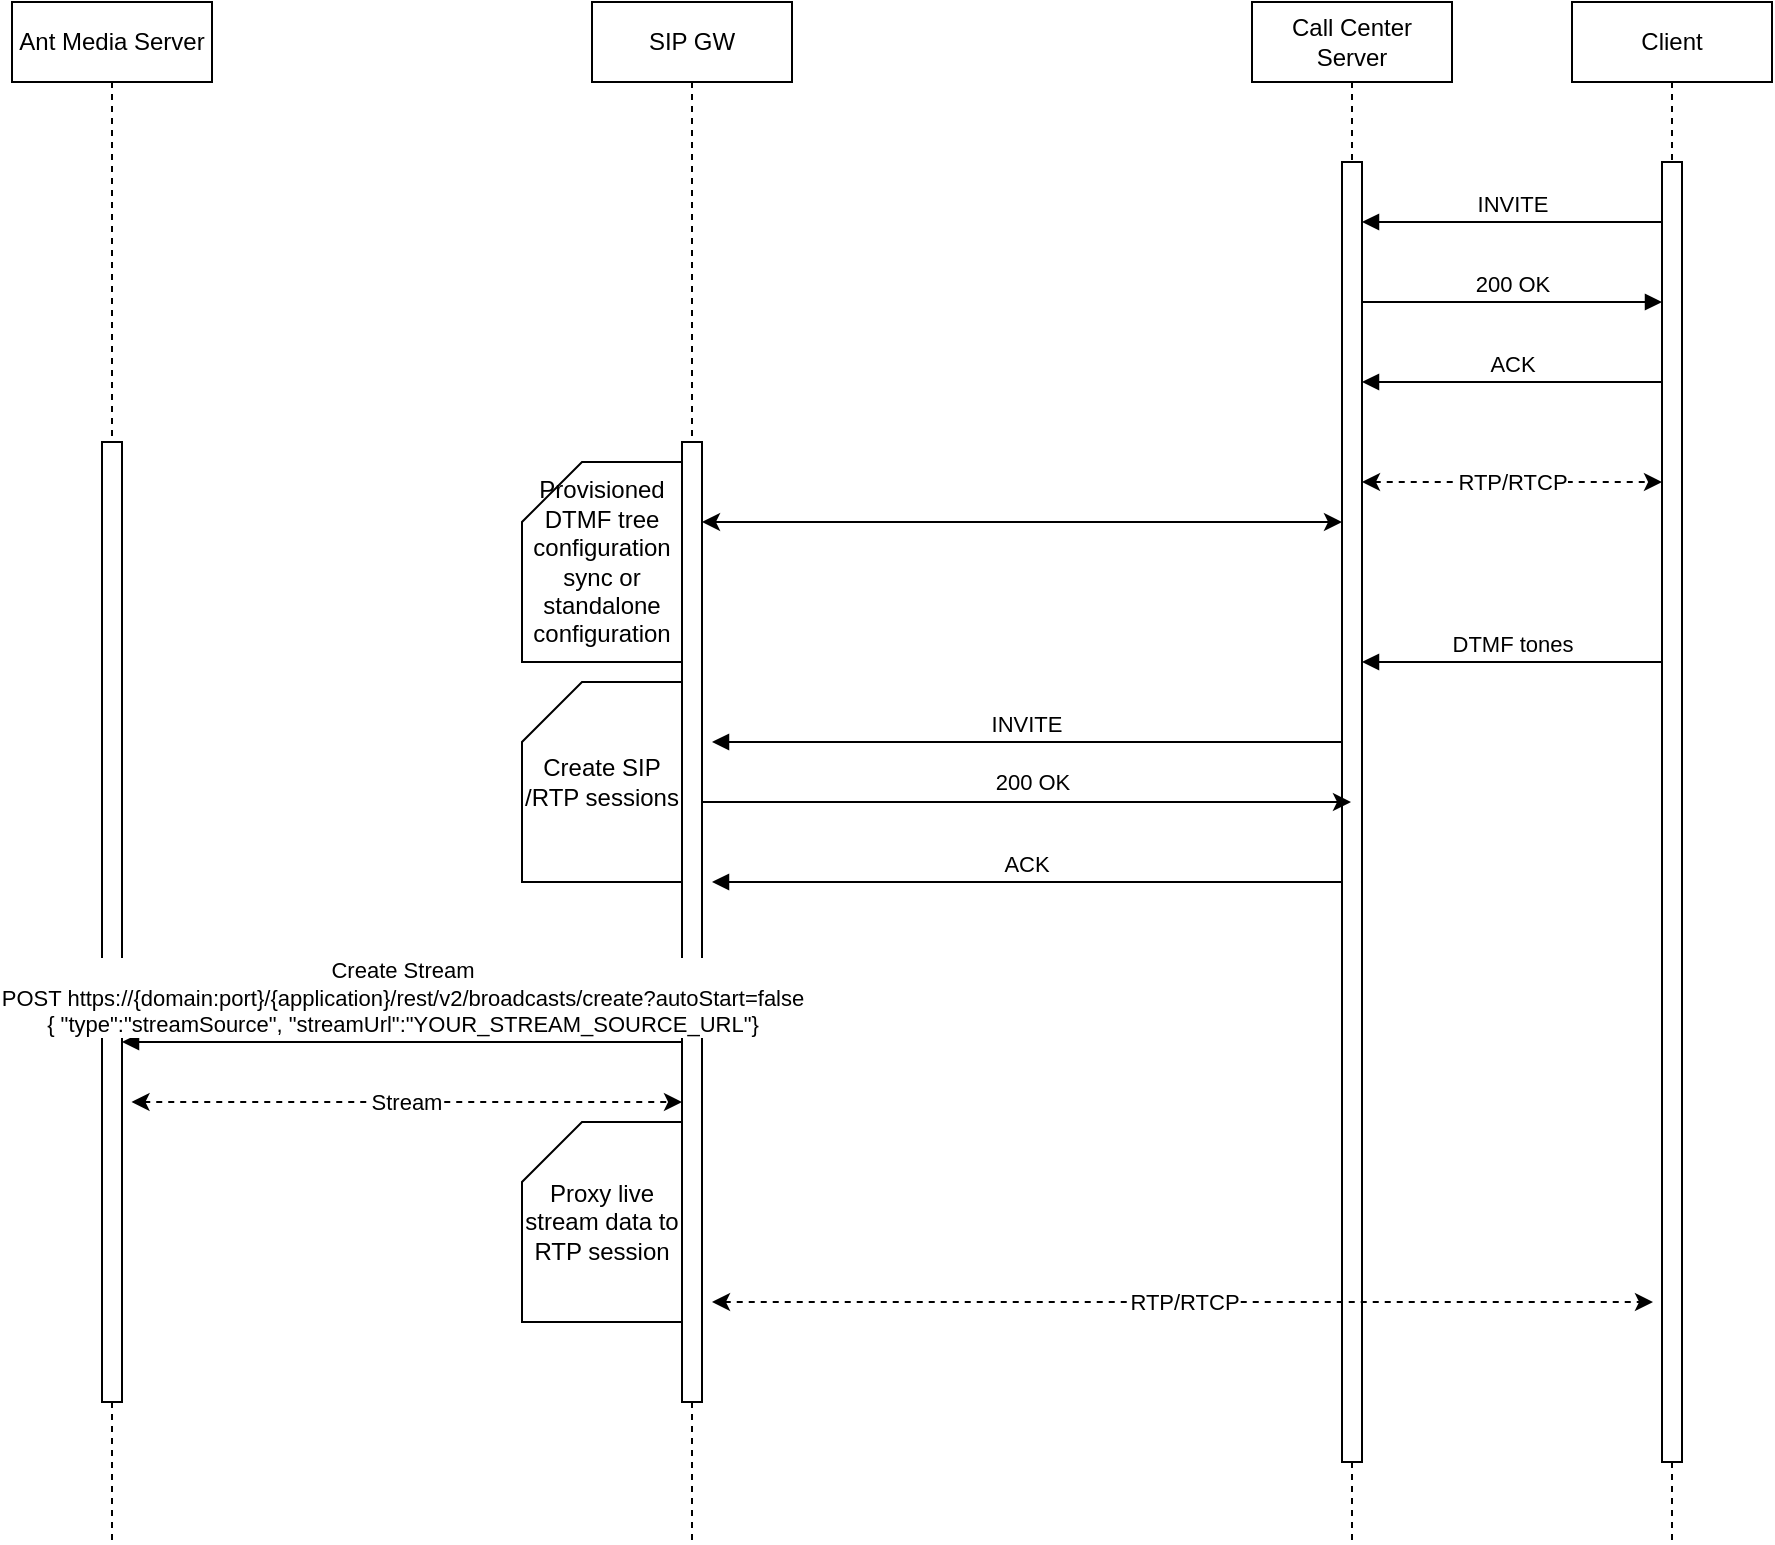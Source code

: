 <mxfile version="20.8.23" type="github">
  <diagram name="Page-1" id="2YBvvXClWsGukQMizWep">
    <mxGraphModel dx="1500" dy="771" grid="1" gridSize="10" guides="1" tooltips="1" connect="1" arrows="1" fold="1" page="1" pageScale="1" pageWidth="1100" pageHeight="850" math="0" shadow="0">
      <root>
        <mxCell id="0" />
        <mxCell id="1" parent="0" />
        <mxCell id="aM9ryv3xv72pqoxQDRHE-5" value="Call Center Server" style="shape=umlLifeline;perimeter=lifelinePerimeter;whiteSpace=wrap;html=1;container=0;dropTarget=0;collapsible=0;recursiveResize=0;outlineConnect=0;portConstraint=eastwest;newEdgeStyle={&quot;edgeStyle&quot;:&quot;elbowEdgeStyle&quot;,&quot;elbow&quot;:&quot;vertical&quot;,&quot;curved&quot;:0,&quot;rounded&quot;:0};" parent="1" vertex="1">
          <mxGeometry x="700" y="40" width="100" height="770" as="geometry" />
        </mxCell>
        <mxCell id="aM9ryv3xv72pqoxQDRHE-6" value="" style="html=1;points=[];perimeter=orthogonalPerimeter;outlineConnect=0;targetShapes=umlLifeline;portConstraint=eastwest;newEdgeStyle={&quot;edgeStyle&quot;:&quot;elbowEdgeStyle&quot;,&quot;elbow&quot;:&quot;vertical&quot;,&quot;curved&quot;:0,&quot;rounded&quot;:0};" parent="aM9ryv3xv72pqoxQDRHE-5" vertex="1">
          <mxGeometry x="45" y="80" width="10" height="650" as="geometry" />
        </mxCell>
        <mxCell id="DD67O1B9OSoniIuFbWWG-1" value="Client" style="shape=umlLifeline;perimeter=lifelinePerimeter;whiteSpace=wrap;html=1;container=0;dropTarget=0;collapsible=0;recursiveResize=0;outlineConnect=0;portConstraint=eastwest;newEdgeStyle={&quot;edgeStyle&quot;:&quot;elbowEdgeStyle&quot;,&quot;elbow&quot;:&quot;vertical&quot;,&quot;curved&quot;:0,&quot;rounded&quot;:0};" vertex="1" parent="1">
          <mxGeometry x="860" y="40" width="100" height="770" as="geometry" />
        </mxCell>
        <mxCell id="DD67O1B9OSoniIuFbWWG-2" value="" style="html=1;points=[];perimeter=orthogonalPerimeter;outlineConnect=0;targetShapes=umlLifeline;portConstraint=eastwest;newEdgeStyle={&quot;edgeStyle&quot;:&quot;elbowEdgeStyle&quot;,&quot;elbow&quot;:&quot;vertical&quot;,&quot;curved&quot;:0,&quot;rounded&quot;:0};" vertex="1" parent="DD67O1B9OSoniIuFbWWG-1">
          <mxGeometry x="45" y="80" width="10" height="650" as="geometry" />
        </mxCell>
        <mxCell id="DD67O1B9OSoniIuFbWWG-3" value="INVITE" style="html=1;verticalAlign=bottom;endArrow=block;edgeStyle=elbowEdgeStyle;elbow=vertical;curved=0;rounded=0;" edge="1" parent="1" source="DD67O1B9OSoniIuFbWWG-2" target="aM9ryv3xv72pqoxQDRHE-6">
          <mxGeometry x="0.003" relative="1" as="geometry">
            <mxPoint x="245" y="140" as="sourcePoint" />
            <Array as="points">
              <mxPoint x="870" y="150" />
              <mxPoint x="830" y="170" />
              <mxPoint x="330" y="140" />
            </Array>
            <mxPoint x="760" y="130" as="targetPoint" />
            <mxPoint as="offset" />
          </mxGeometry>
        </mxCell>
        <mxCell id="DD67O1B9OSoniIuFbWWG-4" value="200 OK" style="html=1;verticalAlign=bottom;endArrow=block;edgeStyle=elbowEdgeStyle;elbow=vertical;curved=0;rounded=0;" edge="1" parent="1" source="aM9ryv3xv72pqoxQDRHE-6" target="DD67O1B9OSoniIuFbWWG-2">
          <mxGeometry x="0.003" relative="1" as="geometry">
            <mxPoint x="750.5" y="199" as="sourcePoint" />
            <Array as="points">
              <mxPoint x="860" y="190" />
              <mxPoint x="840" y="200" />
              <mxPoint x="861" y="159" />
              <mxPoint x="871" y="159" />
              <mxPoint x="861" y="149" />
              <mxPoint x="341" y="159" />
            </Array>
            <mxPoint x="900" y="210" as="targetPoint" />
            <mxPoint as="offset" />
          </mxGeometry>
        </mxCell>
        <mxCell id="DD67O1B9OSoniIuFbWWG-5" value="ACK" style="html=1;verticalAlign=bottom;endArrow=block;edgeStyle=elbowEdgeStyle;elbow=vertical;curved=0;rounded=0;" edge="1" parent="1" source="DD67O1B9OSoniIuFbWWG-2" target="aM9ryv3xv72pqoxQDRHE-6">
          <mxGeometry x="0.003" relative="1" as="geometry">
            <mxPoint x="900" y="240" as="sourcePoint" />
            <Array as="points">
              <mxPoint x="850" y="230" />
              <mxPoint x="870" y="220" />
              <mxPoint x="340" y="250" />
            </Array>
            <mxPoint x="770" y="240" as="targetPoint" />
            <mxPoint as="offset" />
          </mxGeometry>
        </mxCell>
        <mxCell id="DD67O1B9OSoniIuFbWWG-11" value="Ant Media Server" style="shape=umlLifeline;perimeter=lifelinePerimeter;whiteSpace=wrap;html=1;container=0;dropTarget=0;collapsible=0;recursiveResize=0;outlineConnect=0;portConstraint=eastwest;newEdgeStyle={&quot;edgeStyle&quot;:&quot;elbowEdgeStyle&quot;,&quot;elbow&quot;:&quot;vertical&quot;,&quot;curved&quot;:0,&quot;rounded&quot;:0};" vertex="1" parent="1">
          <mxGeometry x="80" y="40" width="100" height="770" as="geometry" />
        </mxCell>
        <mxCell id="DD67O1B9OSoniIuFbWWG-12" value="" style="html=1;points=[];perimeter=orthogonalPerimeter;outlineConnect=0;targetShapes=umlLifeline;portConstraint=eastwest;newEdgeStyle={&quot;edgeStyle&quot;:&quot;elbowEdgeStyle&quot;,&quot;elbow&quot;:&quot;vertical&quot;,&quot;curved&quot;:0,&quot;rounded&quot;:0};" vertex="1" parent="DD67O1B9OSoniIuFbWWG-11">
          <mxGeometry x="45" y="220" width="10" height="480" as="geometry" />
        </mxCell>
        <mxCell id="DD67O1B9OSoniIuFbWWG-13" value="DTMF tones" style="html=1;verticalAlign=bottom;endArrow=block;edgeStyle=elbowEdgeStyle;elbow=vertical;curved=0;rounded=0;" edge="1" parent="1" source="DD67O1B9OSoniIuFbWWG-2" target="aM9ryv3xv72pqoxQDRHE-6">
          <mxGeometry x="0.003" relative="1" as="geometry">
            <mxPoint x="910" y="370" as="sourcePoint" />
            <Array as="points">
              <mxPoint x="875" y="370" />
              <mxPoint x="835" y="390" />
              <mxPoint x="335" y="360" />
            </Array>
            <mxPoint x="760" y="370" as="targetPoint" />
            <mxPoint as="offset" />
          </mxGeometry>
        </mxCell>
        <mxCell id="DD67O1B9OSoniIuFbWWG-14" value="INVITE" style="html=1;verticalAlign=bottom;endArrow=block;edgeStyle=elbowEdgeStyle;elbow=vertical;curved=0;rounded=0;" edge="1" parent="1">
          <mxGeometry x="0.003" relative="1" as="geometry">
            <mxPoint x="745" y="410" as="sourcePoint" />
            <Array as="points">
              <mxPoint x="680" y="410" />
              <mxPoint x="650" y="430" />
              <mxPoint x="600" y="340" />
              <mxPoint x="670" y="370" />
              <mxPoint x="920" y="310" />
              <mxPoint x="840" y="160" />
              <mxPoint x="340" y="130" />
            </Array>
            <mxPoint x="430" y="410" as="targetPoint" />
            <mxPoint as="offset" />
          </mxGeometry>
        </mxCell>
        <mxCell id="DD67O1B9OSoniIuFbWWG-15" value="Provisioned DTMF tree configuration sync or standalone configuration" style="shape=card;whiteSpace=wrap;html=1;" vertex="1" parent="1">
          <mxGeometry x="335" y="270" width="80" height="100" as="geometry" />
        </mxCell>
        <mxCell id="DD67O1B9OSoniIuFbWWG-18" value="" style="endArrow=classic;startArrow=classic;html=1;rounded=0;" edge="1" parent="1" source="DD67O1B9OSoniIuFbWWG-27" target="aM9ryv3xv72pqoxQDRHE-6">
          <mxGeometry width="50" height="50" relative="1" as="geometry">
            <mxPoint x="440" y="300" as="sourcePoint" />
            <mxPoint x="740" y="300" as="targetPoint" />
            <Array as="points">
              <mxPoint x="500" y="300" />
            </Array>
          </mxGeometry>
        </mxCell>
        <mxCell id="DD67O1B9OSoniIuFbWWG-22" value="RTP/RTCP" style="endArrow=classic;startArrow=classic;html=1;rounded=0;strokeColor=default;dashed=1;" edge="1" parent="1" source="aM9ryv3xv72pqoxQDRHE-6" target="DD67O1B9OSoniIuFbWWG-2">
          <mxGeometry width="50" height="50" relative="1" as="geometry">
            <mxPoint x="760" y="280" as="sourcePoint" />
            <mxPoint x="900" y="280" as="targetPoint" />
            <Array as="points">
              <mxPoint x="840" y="280" />
            </Array>
          </mxGeometry>
        </mxCell>
        <mxCell id="DD67O1B9OSoniIuFbWWG-24" value="Create SIP&lt;br&gt;/RTP sessions" style="shape=card;whiteSpace=wrap;html=1;" vertex="1" parent="1">
          <mxGeometry x="335" y="380" width="80" height="100" as="geometry" />
        </mxCell>
        <mxCell id="DD67O1B9OSoniIuFbWWG-25" value="RTP/RTCP" style="endArrow=classic;startArrow=classic;html=1;rounded=0;strokeColor=default;dashed=1;" edge="1" parent="1">
          <mxGeometry width="50" height="50" relative="1" as="geometry">
            <mxPoint x="430" y="690" as="sourcePoint" />
            <mxPoint x="900.5" y="690" as="targetPoint" />
            <Array as="points">
              <mxPoint x="675.5" y="690" />
            </Array>
          </mxGeometry>
        </mxCell>
        <mxCell id="DD67O1B9OSoniIuFbWWG-26" value="SIP GW" style="shape=umlLifeline;perimeter=lifelinePerimeter;whiteSpace=wrap;html=1;container=0;dropTarget=0;collapsible=0;recursiveResize=0;outlineConnect=0;portConstraint=eastwest;newEdgeStyle={&quot;edgeStyle&quot;:&quot;elbowEdgeStyle&quot;,&quot;elbow&quot;:&quot;vertical&quot;,&quot;curved&quot;:0,&quot;rounded&quot;:0};" vertex="1" parent="1">
          <mxGeometry x="370" y="40" width="100" height="770" as="geometry" />
        </mxCell>
        <mxCell id="DD67O1B9OSoniIuFbWWG-27" value="" style="html=1;points=[];perimeter=orthogonalPerimeter;outlineConnect=0;targetShapes=umlLifeline;portConstraint=eastwest;newEdgeStyle={&quot;edgeStyle&quot;:&quot;elbowEdgeStyle&quot;,&quot;elbow&quot;:&quot;vertical&quot;,&quot;curved&quot;:0,&quot;rounded&quot;:0};" vertex="1" parent="DD67O1B9OSoniIuFbWWG-26">
          <mxGeometry x="45" y="220" width="10" height="480" as="geometry" />
        </mxCell>
        <mxCell id="DD67O1B9OSoniIuFbWWG-28" value="Create Stream&lt;br&gt;POST https://{domain:port}/{application}/rest/v2/broadcasts/create?autoStart=false&lt;br&gt;{ &quot;type&quot;:&quot;streamSource&quot;, &quot;streamUrl&quot;:&quot;YOUR_STREAM_SOURCE_URL&quot;}" style="html=1;verticalAlign=bottom;endArrow=block;edgeStyle=elbowEdgeStyle;elbow=vertical;curved=0;rounded=0;" edge="1" parent="1" source="DD67O1B9OSoniIuFbWWG-27" target="DD67O1B9OSoniIuFbWWG-12">
          <mxGeometry x="0.003" relative="1" as="geometry">
            <mxPoint x="290" y="560" as="sourcePoint" />
            <Array as="points">
              <mxPoint x="290" y="560" />
              <mxPoint x="390" y="530" />
              <mxPoint x="360" y="550" />
              <mxPoint x="310" y="460" />
              <mxPoint x="380" y="490" />
              <mxPoint x="630" y="430" />
              <mxPoint x="550" y="280" />
              <mxPoint x="50" y="250" />
            </Array>
            <mxPoint x="140" y="530" as="targetPoint" />
            <mxPoint as="offset" />
          </mxGeometry>
        </mxCell>
        <mxCell id="DD67O1B9OSoniIuFbWWG-29" value="" style="endArrow=classic;html=1;rounded=0;strokeColor=default;" edge="1" parent="1">
          <mxGeometry width="50" height="50" relative="1" as="geometry">
            <mxPoint x="425.0" y="440" as="sourcePoint" />
            <mxPoint x="749.5" y="440" as="targetPoint" />
            <Array as="points">
              <mxPoint x="650" y="440" />
            </Array>
          </mxGeometry>
        </mxCell>
        <mxCell id="DD67O1B9OSoniIuFbWWG-31" value="200 OK" style="edgeLabel;html=1;align=center;verticalAlign=middle;resizable=0;points=[];" vertex="1" connectable="0" parent="DD67O1B9OSoniIuFbWWG-29">
          <mxGeometry x="0.015" y="4" relative="1" as="geometry">
            <mxPoint y="-6" as="offset" />
          </mxGeometry>
        </mxCell>
        <mxCell id="DD67O1B9OSoniIuFbWWG-33" value="ACK" style="html=1;verticalAlign=bottom;endArrow=block;edgeStyle=elbowEdgeStyle;elbow=vertical;curved=0;rounded=0;" edge="1" parent="1">
          <mxGeometry x="0.003" relative="1" as="geometry">
            <mxPoint x="745" y="480" as="sourcePoint" />
            <Array as="points">
              <mxPoint x="680" y="480" />
              <mxPoint x="650" y="500" />
              <mxPoint x="600" y="410" />
              <mxPoint x="670" y="440" />
              <mxPoint x="920" y="380" />
              <mxPoint x="840" y="230" />
              <mxPoint x="340" y="200" />
            </Array>
            <mxPoint x="430" y="480" as="targetPoint" />
            <mxPoint as="offset" />
          </mxGeometry>
        </mxCell>
        <mxCell id="DD67O1B9OSoniIuFbWWG-34" value="Stream" style="endArrow=classic;startArrow=classic;html=1;rounded=0;strokeColor=default;dashed=1;" edge="1" parent="1" target="DD67O1B9OSoniIuFbWWG-27">
          <mxGeometry x="-0.004" width="50" height="50" relative="1" as="geometry">
            <mxPoint x="139.75" y="590" as="sourcePoint" />
            <mxPoint x="610.25" y="590" as="targetPoint" />
            <Array as="points">
              <mxPoint x="385.25" y="590" />
            </Array>
            <mxPoint as="offset" />
          </mxGeometry>
        </mxCell>
        <mxCell id="DD67O1B9OSoniIuFbWWG-35" value="Proxy live stream data to RTP session" style="shape=card;whiteSpace=wrap;html=1;" vertex="1" parent="1">
          <mxGeometry x="335" y="600" width="80" height="100" as="geometry" />
        </mxCell>
      </root>
    </mxGraphModel>
  </diagram>
</mxfile>
